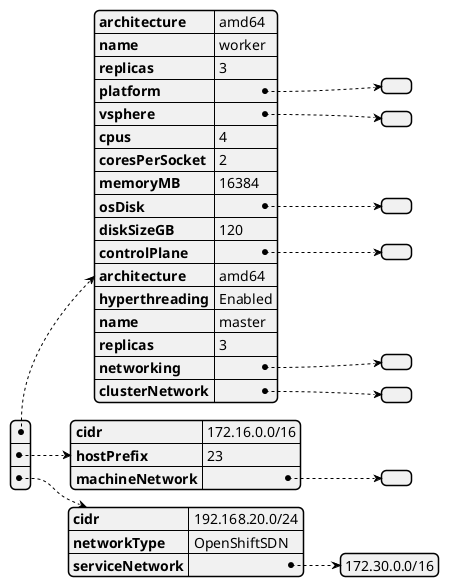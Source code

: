@startyaml
apiVersion: v1
baseDomain: ocp-cluster-01.digitalhermit.com
compute:
- architecture: amd64
  name: worker
  replicas: 3
  platform:
    vsphere:
      cpus: 4
      coresPerSocket: 2
      memoryMB: 16384
      osDisk:
        diskSizeGB: 120
controlPlane:
  architecture: amd64
  hyperthreading: Enabled
  name: master
  replicas: 3
networking:
  clusterNetwork:
  - cidr: 172.16.0.0/16
    hostPrefix: 23
  machineNetwork:
  - cidr: 192.168.20.0/24
  networkType: OpenShiftSDN
  serviceNetwork:
  - 172.30.0.0/16
@endyaml
